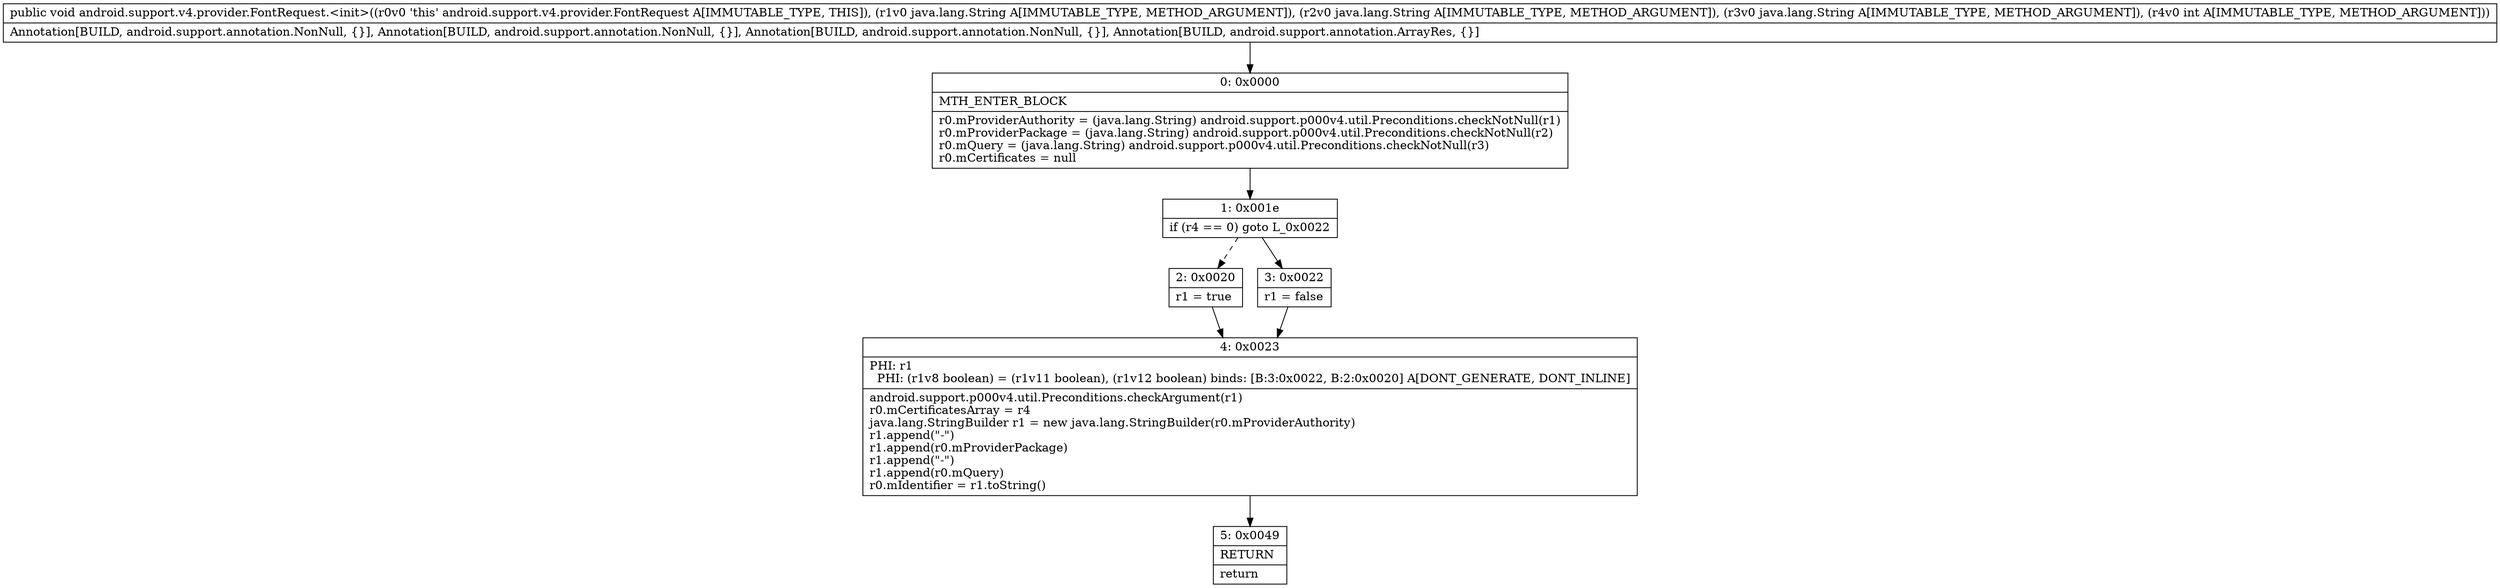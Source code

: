 digraph "CFG forandroid.support.v4.provider.FontRequest.\<init\>(Ljava\/lang\/String;Ljava\/lang\/String;Ljava\/lang\/String;I)V" {
Node_0 [shape=record,label="{0\:\ 0x0000|MTH_ENTER_BLOCK\l|r0.mProviderAuthority = (java.lang.String) android.support.p000v4.util.Preconditions.checkNotNull(r1)\lr0.mProviderPackage = (java.lang.String) android.support.p000v4.util.Preconditions.checkNotNull(r2)\lr0.mQuery = (java.lang.String) android.support.p000v4.util.Preconditions.checkNotNull(r3)\lr0.mCertificates = null\l}"];
Node_1 [shape=record,label="{1\:\ 0x001e|if (r4 == 0) goto L_0x0022\l}"];
Node_2 [shape=record,label="{2\:\ 0x0020|r1 = true\l}"];
Node_3 [shape=record,label="{3\:\ 0x0022|r1 = false\l}"];
Node_4 [shape=record,label="{4\:\ 0x0023|PHI: r1 \l  PHI: (r1v8 boolean) = (r1v11 boolean), (r1v12 boolean) binds: [B:3:0x0022, B:2:0x0020] A[DONT_GENERATE, DONT_INLINE]\l|android.support.p000v4.util.Preconditions.checkArgument(r1)\lr0.mCertificatesArray = r4\ljava.lang.StringBuilder r1 = new java.lang.StringBuilder(r0.mProviderAuthority)\lr1.append(\"\-\")\lr1.append(r0.mProviderPackage)\lr1.append(\"\-\")\lr1.append(r0.mQuery)\lr0.mIdentifier = r1.toString()\l}"];
Node_5 [shape=record,label="{5\:\ 0x0049|RETURN\l|return\l}"];
MethodNode[shape=record,label="{public void android.support.v4.provider.FontRequest.\<init\>((r0v0 'this' android.support.v4.provider.FontRequest A[IMMUTABLE_TYPE, THIS]), (r1v0 java.lang.String A[IMMUTABLE_TYPE, METHOD_ARGUMENT]), (r2v0 java.lang.String A[IMMUTABLE_TYPE, METHOD_ARGUMENT]), (r3v0 java.lang.String A[IMMUTABLE_TYPE, METHOD_ARGUMENT]), (r4v0 int A[IMMUTABLE_TYPE, METHOD_ARGUMENT]))  | Annotation[BUILD, android.support.annotation.NonNull, \{\}], Annotation[BUILD, android.support.annotation.NonNull, \{\}], Annotation[BUILD, android.support.annotation.NonNull, \{\}], Annotation[BUILD, android.support.annotation.ArrayRes, \{\}]\l}"];
MethodNode -> Node_0;
Node_0 -> Node_1;
Node_1 -> Node_2[style=dashed];
Node_1 -> Node_3;
Node_2 -> Node_4;
Node_3 -> Node_4;
Node_4 -> Node_5;
}

